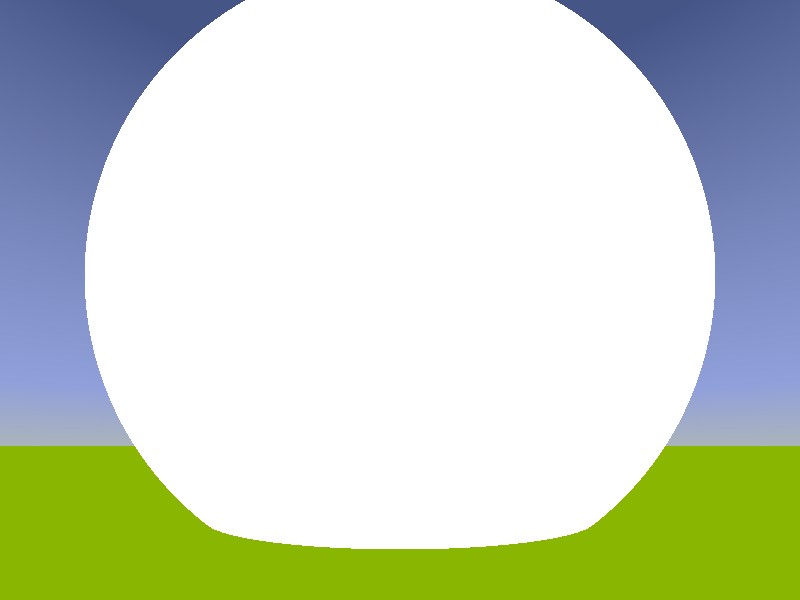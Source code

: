 // PoVRay 3.7 Scene File "media_macro_Cloud_01.pov"
// author: Friedrich A. Lohmueller, Sept-2014.
// homepage: http://www.f-lohmueller.de
//--------------------------------------------------------------------------
#version 3.7;
global_settings{ assumed_gamma 1.0 }
#default{ finish{ ambient 0.1 diffuse 0.9 }}
//--------------------------------------------------------------------------
#include "colors.inc"
#include "textures.inc"
#include "glass.inc"
#include "metals.inc"
#include "golds.inc"
#include "stones.inc"
#include "woods.inc"
#include "shapes.inc"
#include "shapes2.inc"
#include "functions.inc"
#include "math.inc"
#include "transforms.inc"
//---------------------------------------------------------------------------------
//---------------------------------------------------------------------------------
#declare Camera_Number = 0 ;
//---------------------------------------------------------------------------------
// camera -------------------------------------------------------------------------
#switch ( Camera_Number )
#case (0)
  #declare Camera_Location = < 0.00, 1.00, -3.00> ;  // front view
  #declare Camera_Look_At  = < 0.00, 2.00,  0.00> ;
  #declare Camera_Angle    =  85 ;
#break
#case (1)
  #declare Camera_Location =  < 2.0 , 2.5 ,-3.0> ;  // diagonal view
  #declare Camera_Look_At  =  < 0.0 , 1.0 , 0.0> ;
  #declare Camera_Angle    =  90 ;
#break
#case (2)
  #declare Camera_Location = < 3.0, 1.0 , 0.0> ;  // right side view
  #declare Camera_Look_At  = < 0.0, 1.0,  0.0> ;
  #declare Camera_Angle    =  90 ;
#break
#case (3)
  #declare Camera_Location = < 0.00, 5.00,  0+0.000> ;  // top view
  #declare Camera_Look_At  = < 0.00, 0.00,  0+0.001> ;
  #declare Camera_Angle    = 90 ;
#break
#else
  #declare Camera_Location = < 0.00, 1.00, -3.50> ;  // front view
  #declare Camera_Look_At  = < 0.00, 1.00,  0.00> ;
  #declare Camera_Angle    =  75 ;
#break
#break
#end // of "#switch ( Camera_Number )"
//--------------------------------------------------------------------------
camera{ // ultra_wide_angle // orthographic
        location Camera_Location
        right    x*image_width/image_height
        angle    Camera_Angle
        look_at  Camera_Look_At
      }
// sun ---------------------------------------------------------------------
light_source{< 3000,3000,-3000> color rgb<1,1,1>*0.9}                // sun
light_source{ Camera_Location   color rgb<0.9,0.9,1>*0.1 shadowless}// flash
// sky ---------------------------------------------------------------------
sky_sphere { pigment { gradient <0,1,0>
                       color_map { [0.00 rgb <0.8,0.9,1.0>*0.5]
                                   [0.05 rgb <0.4,0.5,1.0>*0.7]
                                   [0.35 rgb <0.2,0.3,0.8>*0.3]
                                   [0.65 rgb <0.2,0.3,0.8>*0.3]
                                   [0.95 rgb <0.4,0.5,1.0>*0.7]
                                   [1.00 rgb <0.8,0.9,1.0>*0.5]
                                 }
                       scale 2
                     } // end of pigment
           } //end of skysphere
//------------------------------
// ground ------------------------------------------------------------------
plane { <0,1,0>, 0
        texture{ pigment{ color rgb<0.35,0.65,0.0>*0.72 }
                 normal { bumps 0.75 scale 0.015 }
                 finish { phong 0.1 }
               } // end of texture
      } // end of plane
//--------------------------------------------------------------------------
//---------------------------- objects in scene ----------------------------
//--------------------------------------------------------------------------

#macro Cloud_01( Cloud_Scale )
sphere{ <0,0,0>, 1  
 pigment{rgbt 1}
 hollow
 interior{ //-----------
 media{
  emission <1,1,1>*0.75/Cloud_Scale
  scattering{ 1,<1,1,1>*5/Cloud_Scale }
  samples 20  // increase for higher precision
  intervals 1
  density{ spherical
   scale 0.65
   turbulence 1.00
   color_map {
         [0 rgb 0.0]//border
         [1 rgb 1.0]//center
   } // end color_map
  } // end of density
 } // end of media ---
} // end of interior
scale Cloud_Scale
} //----- end of sphere
#end // end of macro ---------------------

object{ Cloud_01( 5 ) // Cloud( Cloud_Scale )
  // don't do any additional scaling here!
  rotate <0,0,0>
  translate <0,4,5>
}
//-----------------------------------------